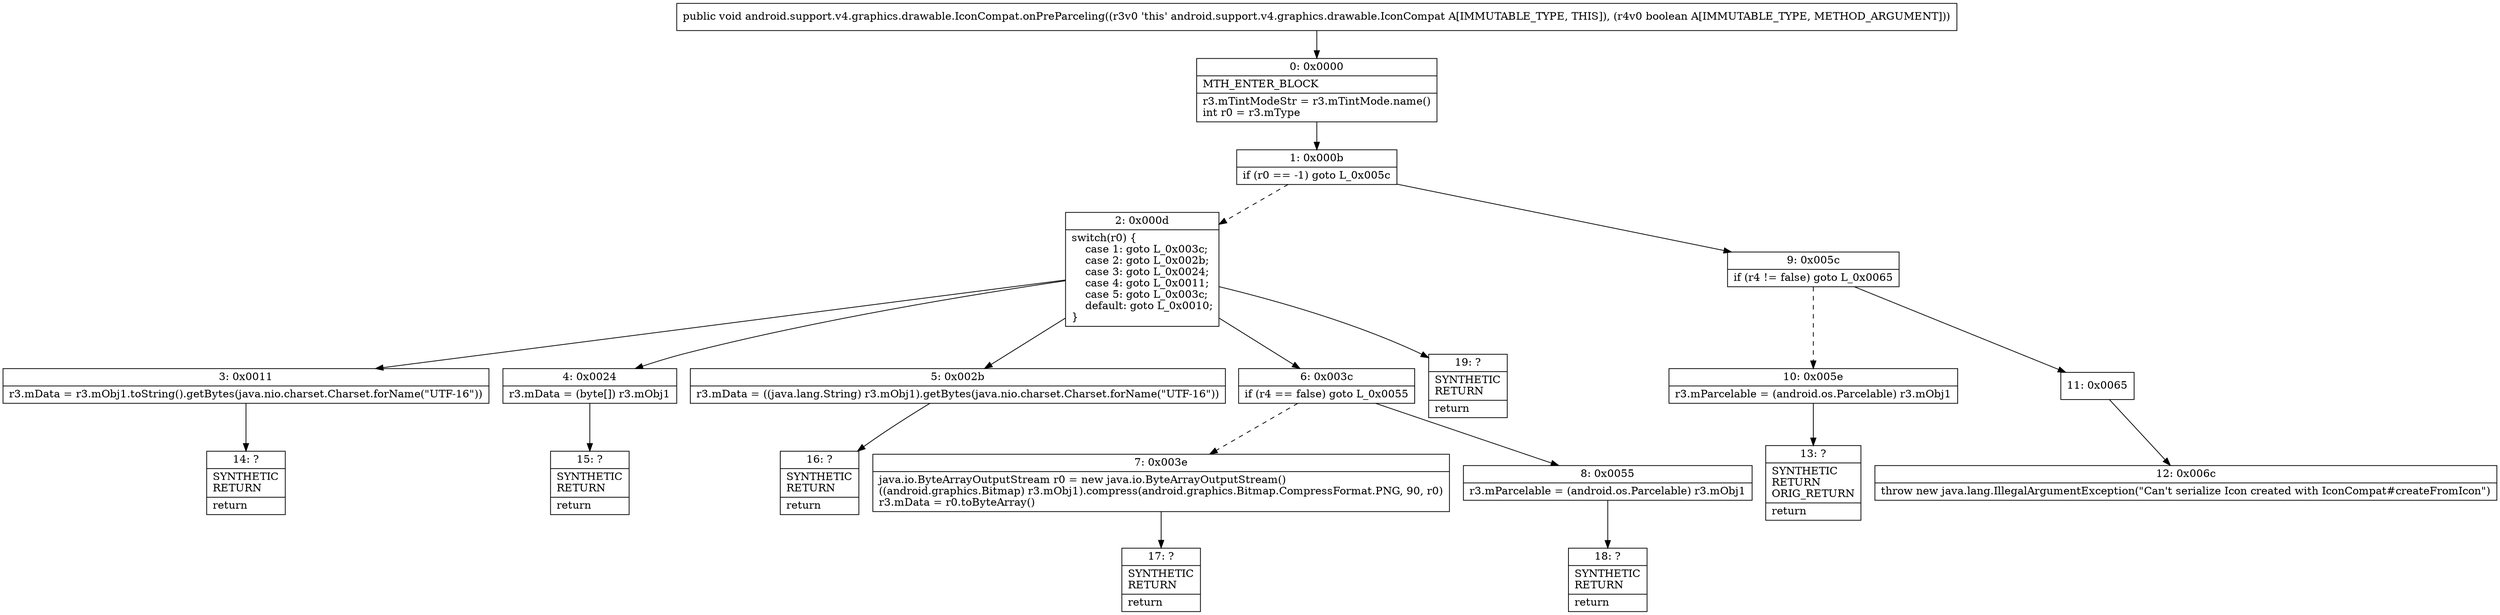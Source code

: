 digraph "CFG forandroid.support.v4.graphics.drawable.IconCompat.onPreParceling(Z)V" {
Node_0 [shape=record,label="{0\:\ 0x0000|MTH_ENTER_BLOCK\l|r3.mTintModeStr = r3.mTintMode.name()\lint r0 = r3.mType\l}"];
Node_1 [shape=record,label="{1\:\ 0x000b|if (r0 == \-1) goto L_0x005c\l}"];
Node_2 [shape=record,label="{2\:\ 0x000d|switch(r0) \{\l    case 1: goto L_0x003c;\l    case 2: goto L_0x002b;\l    case 3: goto L_0x0024;\l    case 4: goto L_0x0011;\l    case 5: goto L_0x003c;\l    default: goto L_0x0010;\l\}\l}"];
Node_3 [shape=record,label="{3\:\ 0x0011|r3.mData = r3.mObj1.toString().getBytes(java.nio.charset.Charset.forName(\"UTF\-16\"))\l}"];
Node_4 [shape=record,label="{4\:\ 0x0024|r3.mData = (byte[]) r3.mObj1\l}"];
Node_5 [shape=record,label="{5\:\ 0x002b|r3.mData = ((java.lang.String) r3.mObj1).getBytes(java.nio.charset.Charset.forName(\"UTF\-16\"))\l}"];
Node_6 [shape=record,label="{6\:\ 0x003c|if (r4 == false) goto L_0x0055\l}"];
Node_7 [shape=record,label="{7\:\ 0x003e|java.io.ByteArrayOutputStream r0 = new java.io.ByteArrayOutputStream()\l((android.graphics.Bitmap) r3.mObj1).compress(android.graphics.Bitmap.CompressFormat.PNG, 90, r0)\lr3.mData = r0.toByteArray()\l}"];
Node_8 [shape=record,label="{8\:\ 0x0055|r3.mParcelable = (android.os.Parcelable) r3.mObj1\l}"];
Node_9 [shape=record,label="{9\:\ 0x005c|if (r4 != false) goto L_0x0065\l}"];
Node_10 [shape=record,label="{10\:\ 0x005e|r3.mParcelable = (android.os.Parcelable) r3.mObj1\l}"];
Node_11 [shape=record,label="{11\:\ 0x0065}"];
Node_12 [shape=record,label="{12\:\ 0x006c|throw new java.lang.IllegalArgumentException(\"Can't serialize Icon created with IconCompat#createFromIcon\")\l}"];
Node_13 [shape=record,label="{13\:\ ?|SYNTHETIC\lRETURN\lORIG_RETURN\l|return\l}"];
Node_14 [shape=record,label="{14\:\ ?|SYNTHETIC\lRETURN\l|return\l}"];
Node_15 [shape=record,label="{15\:\ ?|SYNTHETIC\lRETURN\l|return\l}"];
Node_16 [shape=record,label="{16\:\ ?|SYNTHETIC\lRETURN\l|return\l}"];
Node_17 [shape=record,label="{17\:\ ?|SYNTHETIC\lRETURN\l|return\l}"];
Node_18 [shape=record,label="{18\:\ ?|SYNTHETIC\lRETURN\l|return\l}"];
Node_19 [shape=record,label="{19\:\ ?|SYNTHETIC\lRETURN\l|return\l}"];
MethodNode[shape=record,label="{public void android.support.v4.graphics.drawable.IconCompat.onPreParceling((r3v0 'this' android.support.v4.graphics.drawable.IconCompat A[IMMUTABLE_TYPE, THIS]), (r4v0 boolean A[IMMUTABLE_TYPE, METHOD_ARGUMENT])) }"];
MethodNode -> Node_0;
Node_0 -> Node_1;
Node_1 -> Node_2[style=dashed];
Node_1 -> Node_9;
Node_2 -> Node_3;
Node_2 -> Node_4;
Node_2 -> Node_5;
Node_2 -> Node_6;
Node_2 -> Node_19;
Node_3 -> Node_14;
Node_4 -> Node_15;
Node_5 -> Node_16;
Node_6 -> Node_7[style=dashed];
Node_6 -> Node_8;
Node_7 -> Node_17;
Node_8 -> Node_18;
Node_9 -> Node_10[style=dashed];
Node_9 -> Node_11;
Node_10 -> Node_13;
Node_11 -> Node_12;
}

